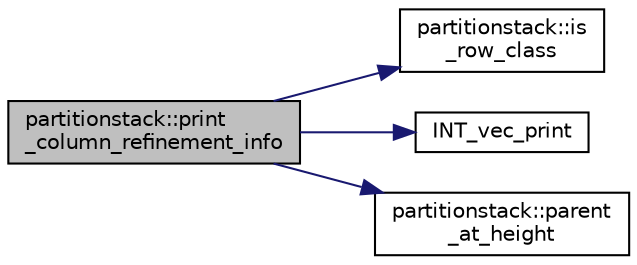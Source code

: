 digraph "partitionstack::print_column_refinement_info"
{
  edge [fontname="Helvetica",fontsize="10",labelfontname="Helvetica",labelfontsize="10"];
  node [fontname="Helvetica",fontsize="10",shape=record];
  rankdir="LR";
  Node673 [label="partitionstack::print\l_column_refinement_info",height=0.2,width=0.4,color="black", fillcolor="grey75", style="filled", fontcolor="black"];
  Node673 -> Node674 [color="midnightblue",fontsize="10",style="solid",fontname="Helvetica"];
  Node674 [label="partitionstack::is\l_row_class",height=0.2,width=0.4,color="black", fillcolor="white", style="filled",URL="$d3/d87/classpartitionstack.html#ad8497b40f1c327d3eb2fb2b993d88bb7"];
  Node673 -> Node675 [color="midnightblue",fontsize="10",style="solid",fontname="Helvetica"];
  Node675 [label="INT_vec_print",height=0.2,width=0.4,color="black", fillcolor="white", style="filled",URL="$df/dbf/sajeeb_8_c.html#a79a5901af0b47dd0d694109543c027fe"];
  Node673 -> Node676 [color="midnightblue",fontsize="10",style="solid",fontname="Helvetica"];
  Node676 [label="partitionstack::parent\l_at_height",height=0.2,width=0.4,color="black", fillcolor="white", style="filled",URL="$d3/d87/classpartitionstack.html#a56f2d05a29ef6612d67126163e368ffa"];
}
